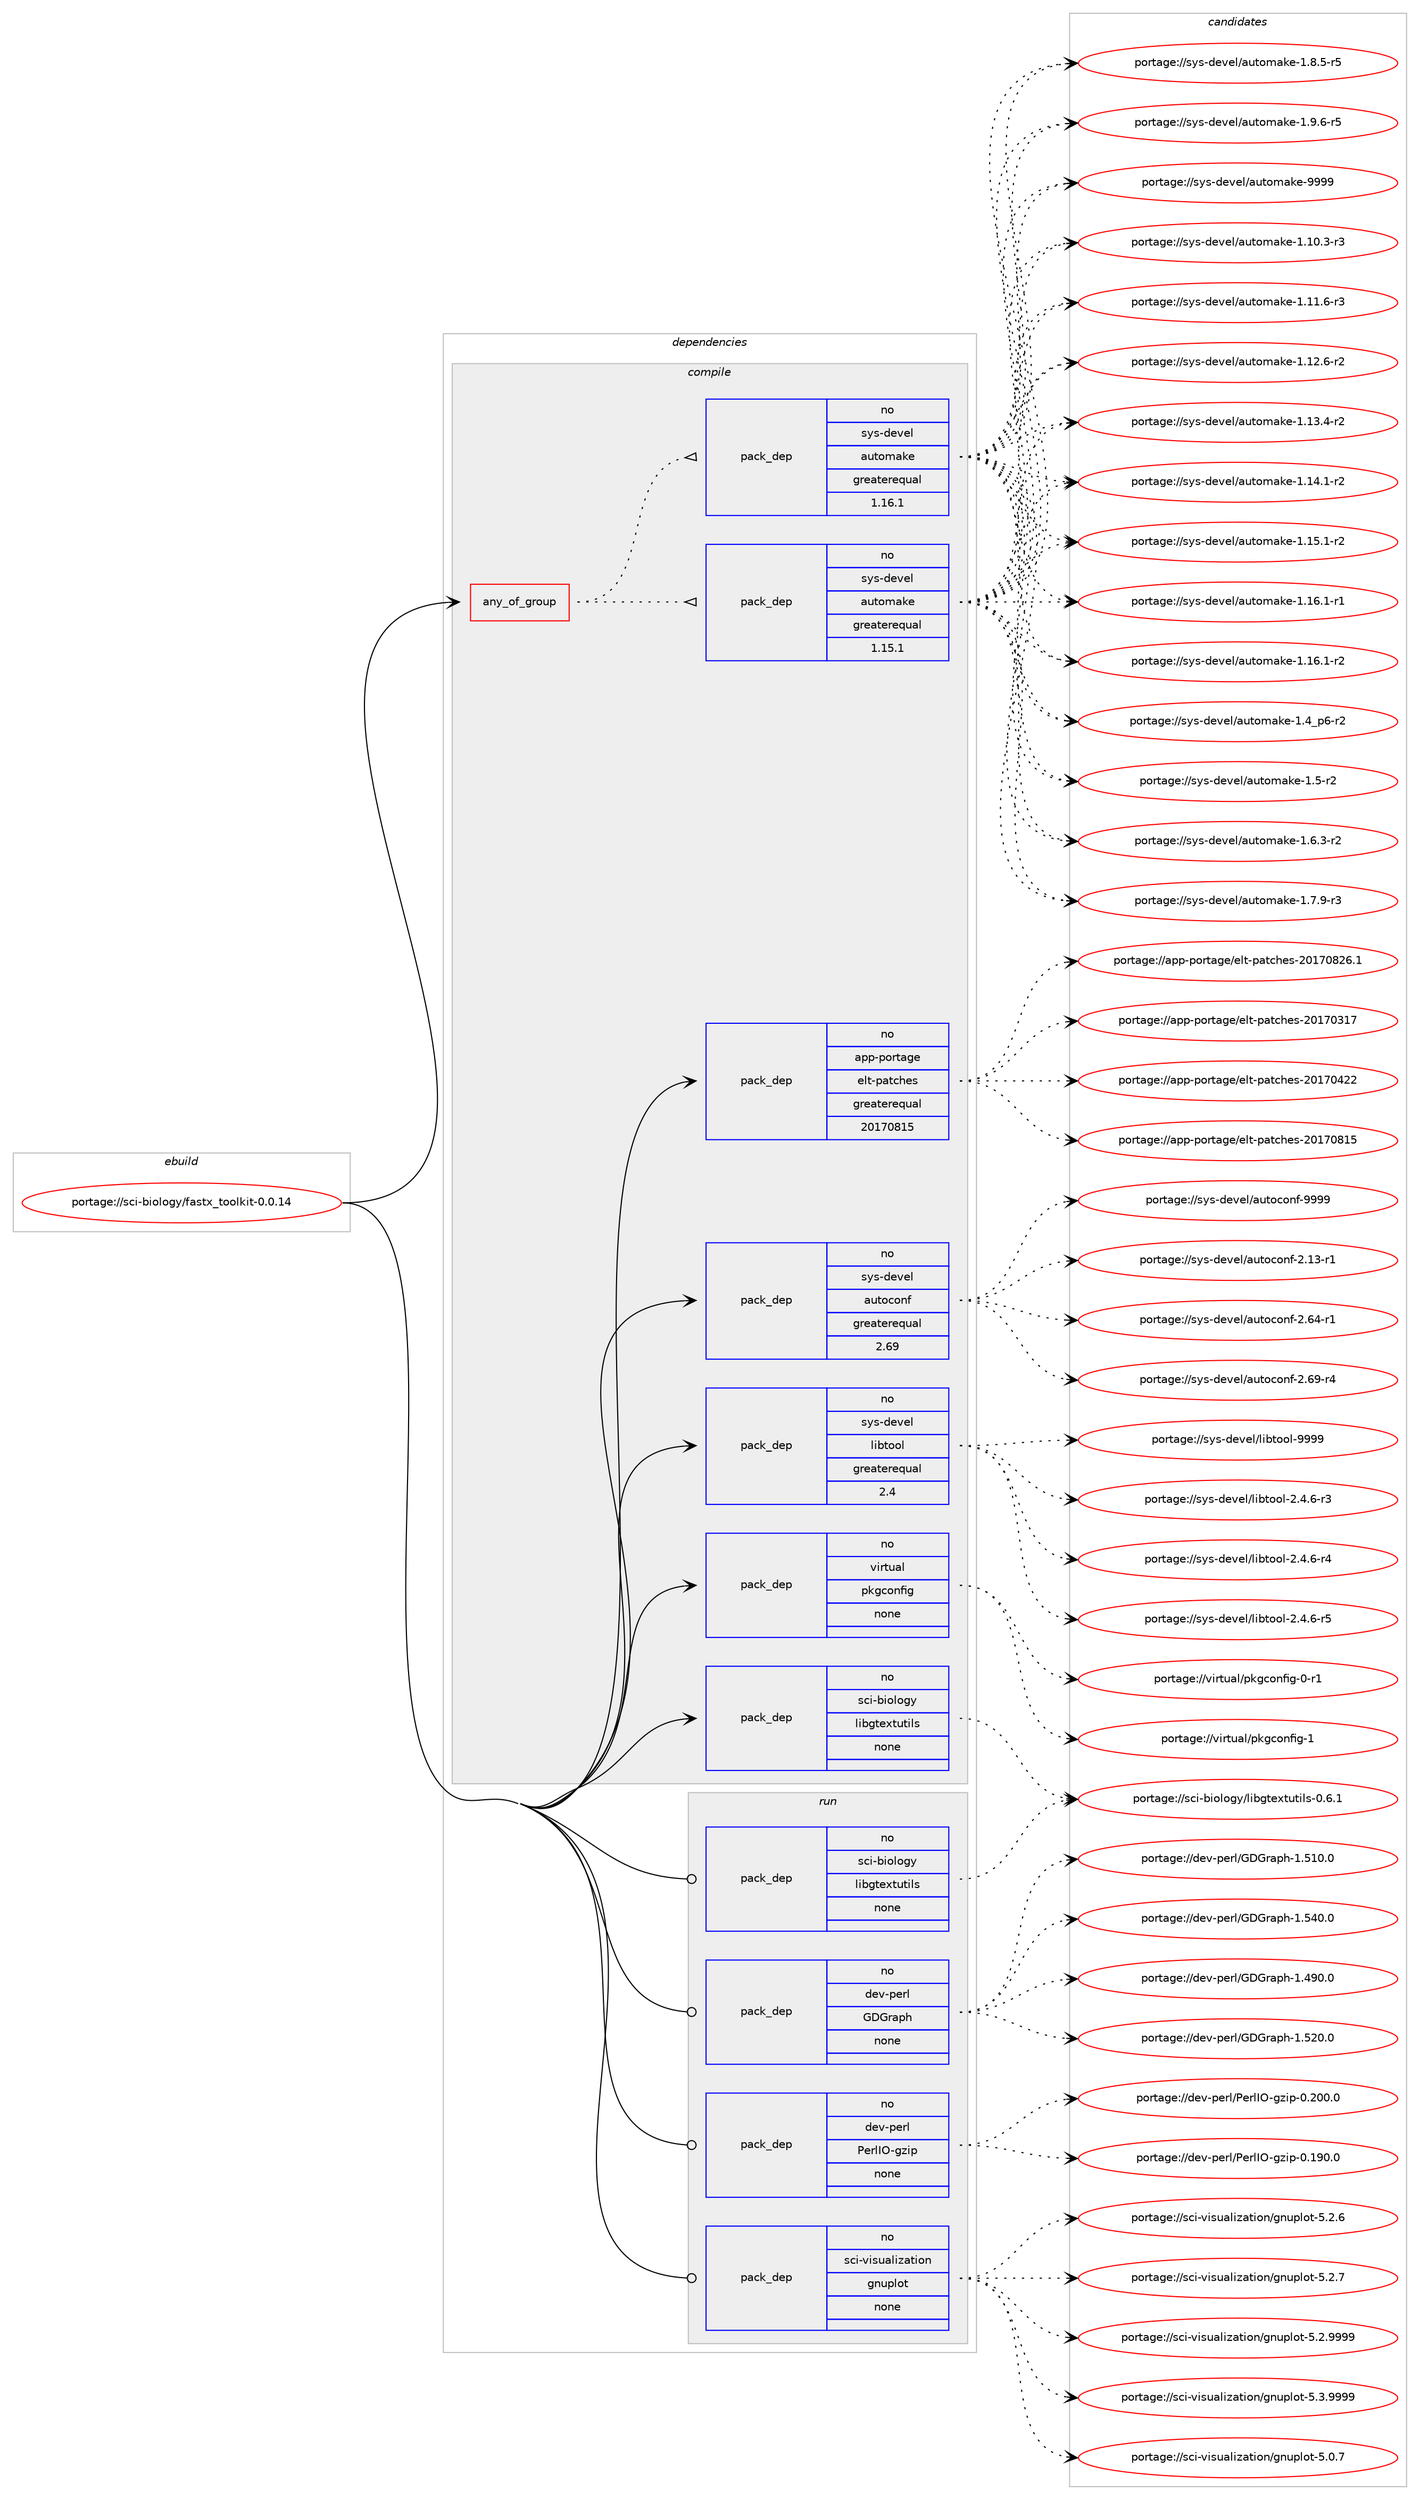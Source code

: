 digraph prolog {

# *************
# Graph options
# *************

newrank=true;
concentrate=true;
compound=true;
graph [rankdir=LR,fontname=Helvetica,fontsize=10,ranksep=1.5];#, ranksep=2.5, nodesep=0.2];
edge  [arrowhead=vee];
node  [fontname=Helvetica,fontsize=10];

# **********
# The ebuild
# **********

subgraph cluster_leftcol {
color=gray;
rank=same;
label=<<i>ebuild</i>>;
id [label="portage://sci-biology/fastx_toolkit-0.0.14", color=red, width=4, href="../sci-biology/fastx_toolkit-0.0.14.svg"];
}

# ****************
# The dependencies
# ****************

subgraph cluster_midcol {
color=gray;
label=<<i>dependencies</i>>;
subgraph cluster_compile {
fillcolor="#eeeeee";
style=filled;
label=<<i>compile</i>>;
subgraph any6269 {
dependency383403 [label=<<TABLE BORDER="0" CELLBORDER="1" CELLSPACING="0" CELLPADDING="4"><TR><TD CELLPADDING="10">any_of_group</TD></TR></TABLE>>, shape=none, color=red];subgraph pack281683 {
dependency383404 [label=<<TABLE BORDER="0" CELLBORDER="1" CELLSPACING="0" CELLPADDING="4" WIDTH="220"><TR><TD ROWSPAN="6" CELLPADDING="30">pack_dep</TD></TR><TR><TD WIDTH="110">no</TD></TR><TR><TD>sys-devel</TD></TR><TR><TD>automake</TD></TR><TR><TD>greaterequal</TD></TR><TR><TD>1.16.1</TD></TR></TABLE>>, shape=none, color=blue];
}
dependency383403:e -> dependency383404:w [weight=20,style="dotted",arrowhead="oinv"];
subgraph pack281684 {
dependency383405 [label=<<TABLE BORDER="0" CELLBORDER="1" CELLSPACING="0" CELLPADDING="4" WIDTH="220"><TR><TD ROWSPAN="6" CELLPADDING="30">pack_dep</TD></TR><TR><TD WIDTH="110">no</TD></TR><TR><TD>sys-devel</TD></TR><TR><TD>automake</TD></TR><TR><TD>greaterequal</TD></TR><TR><TD>1.15.1</TD></TR></TABLE>>, shape=none, color=blue];
}
dependency383403:e -> dependency383405:w [weight=20,style="dotted",arrowhead="oinv"];
}
id:e -> dependency383403:w [weight=20,style="solid",arrowhead="vee"];
subgraph pack281685 {
dependency383406 [label=<<TABLE BORDER="0" CELLBORDER="1" CELLSPACING="0" CELLPADDING="4" WIDTH="220"><TR><TD ROWSPAN="6" CELLPADDING="30">pack_dep</TD></TR><TR><TD WIDTH="110">no</TD></TR><TR><TD>app-portage</TD></TR><TR><TD>elt-patches</TD></TR><TR><TD>greaterequal</TD></TR><TR><TD>20170815</TD></TR></TABLE>>, shape=none, color=blue];
}
id:e -> dependency383406:w [weight=20,style="solid",arrowhead="vee"];
subgraph pack281686 {
dependency383407 [label=<<TABLE BORDER="0" CELLBORDER="1" CELLSPACING="0" CELLPADDING="4" WIDTH="220"><TR><TD ROWSPAN="6" CELLPADDING="30">pack_dep</TD></TR><TR><TD WIDTH="110">no</TD></TR><TR><TD>sci-biology</TD></TR><TR><TD>libgtextutils</TD></TR><TR><TD>none</TD></TR><TR><TD></TD></TR></TABLE>>, shape=none, color=blue];
}
id:e -> dependency383407:w [weight=20,style="solid",arrowhead="vee"];
subgraph pack281687 {
dependency383408 [label=<<TABLE BORDER="0" CELLBORDER="1" CELLSPACING="0" CELLPADDING="4" WIDTH="220"><TR><TD ROWSPAN="6" CELLPADDING="30">pack_dep</TD></TR><TR><TD WIDTH="110">no</TD></TR><TR><TD>sys-devel</TD></TR><TR><TD>autoconf</TD></TR><TR><TD>greaterequal</TD></TR><TR><TD>2.69</TD></TR></TABLE>>, shape=none, color=blue];
}
id:e -> dependency383408:w [weight=20,style="solid",arrowhead="vee"];
subgraph pack281688 {
dependency383409 [label=<<TABLE BORDER="0" CELLBORDER="1" CELLSPACING="0" CELLPADDING="4" WIDTH="220"><TR><TD ROWSPAN="6" CELLPADDING="30">pack_dep</TD></TR><TR><TD WIDTH="110">no</TD></TR><TR><TD>sys-devel</TD></TR><TR><TD>libtool</TD></TR><TR><TD>greaterequal</TD></TR><TR><TD>2.4</TD></TR></TABLE>>, shape=none, color=blue];
}
id:e -> dependency383409:w [weight=20,style="solid",arrowhead="vee"];
subgraph pack281689 {
dependency383410 [label=<<TABLE BORDER="0" CELLBORDER="1" CELLSPACING="0" CELLPADDING="4" WIDTH="220"><TR><TD ROWSPAN="6" CELLPADDING="30">pack_dep</TD></TR><TR><TD WIDTH="110">no</TD></TR><TR><TD>virtual</TD></TR><TR><TD>pkgconfig</TD></TR><TR><TD>none</TD></TR><TR><TD></TD></TR></TABLE>>, shape=none, color=blue];
}
id:e -> dependency383410:w [weight=20,style="solid",arrowhead="vee"];
}
subgraph cluster_compileandrun {
fillcolor="#eeeeee";
style=filled;
label=<<i>compile and run</i>>;
}
subgraph cluster_run {
fillcolor="#eeeeee";
style=filled;
label=<<i>run</i>>;
subgraph pack281690 {
dependency383411 [label=<<TABLE BORDER="0" CELLBORDER="1" CELLSPACING="0" CELLPADDING="4" WIDTH="220"><TR><TD ROWSPAN="6" CELLPADDING="30">pack_dep</TD></TR><TR><TD WIDTH="110">no</TD></TR><TR><TD>dev-perl</TD></TR><TR><TD>GDGraph</TD></TR><TR><TD>none</TD></TR><TR><TD></TD></TR></TABLE>>, shape=none, color=blue];
}
id:e -> dependency383411:w [weight=20,style="solid",arrowhead="odot"];
subgraph pack281691 {
dependency383412 [label=<<TABLE BORDER="0" CELLBORDER="1" CELLSPACING="0" CELLPADDING="4" WIDTH="220"><TR><TD ROWSPAN="6" CELLPADDING="30">pack_dep</TD></TR><TR><TD WIDTH="110">no</TD></TR><TR><TD>dev-perl</TD></TR><TR><TD>PerlIO-gzip</TD></TR><TR><TD>none</TD></TR><TR><TD></TD></TR></TABLE>>, shape=none, color=blue];
}
id:e -> dependency383412:w [weight=20,style="solid",arrowhead="odot"];
subgraph pack281692 {
dependency383413 [label=<<TABLE BORDER="0" CELLBORDER="1" CELLSPACING="0" CELLPADDING="4" WIDTH="220"><TR><TD ROWSPAN="6" CELLPADDING="30">pack_dep</TD></TR><TR><TD WIDTH="110">no</TD></TR><TR><TD>sci-biology</TD></TR><TR><TD>libgtextutils</TD></TR><TR><TD>none</TD></TR><TR><TD></TD></TR></TABLE>>, shape=none, color=blue];
}
id:e -> dependency383413:w [weight=20,style="solid",arrowhead="odot"];
subgraph pack281693 {
dependency383414 [label=<<TABLE BORDER="0" CELLBORDER="1" CELLSPACING="0" CELLPADDING="4" WIDTH="220"><TR><TD ROWSPAN="6" CELLPADDING="30">pack_dep</TD></TR><TR><TD WIDTH="110">no</TD></TR><TR><TD>sci-visualization</TD></TR><TR><TD>gnuplot</TD></TR><TR><TD>none</TD></TR><TR><TD></TD></TR></TABLE>>, shape=none, color=blue];
}
id:e -> dependency383414:w [weight=20,style="solid",arrowhead="odot"];
}
}

# **************
# The candidates
# **************

subgraph cluster_choices {
rank=same;
color=gray;
label=<<i>candidates</i>>;

subgraph choice281683 {
color=black;
nodesep=1;
choiceportage11512111545100101118101108479711711611110997107101454946494846514511451 [label="portage://sys-devel/automake-1.10.3-r3", color=red, width=4,href="../sys-devel/automake-1.10.3-r3.svg"];
choiceportage11512111545100101118101108479711711611110997107101454946494946544511451 [label="portage://sys-devel/automake-1.11.6-r3", color=red, width=4,href="../sys-devel/automake-1.11.6-r3.svg"];
choiceportage11512111545100101118101108479711711611110997107101454946495046544511450 [label="portage://sys-devel/automake-1.12.6-r2", color=red, width=4,href="../sys-devel/automake-1.12.6-r2.svg"];
choiceportage11512111545100101118101108479711711611110997107101454946495146524511450 [label="portage://sys-devel/automake-1.13.4-r2", color=red, width=4,href="../sys-devel/automake-1.13.4-r2.svg"];
choiceportage11512111545100101118101108479711711611110997107101454946495246494511450 [label="portage://sys-devel/automake-1.14.1-r2", color=red, width=4,href="../sys-devel/automake-1.14.1-r2.svg"];
choiceportage11512111545100101118101108479711711611110997107101454946495346494511450 [label="portage://sys-devel/automake-1.15.1-r2", color=red, width=4,href="../sys-devel/automake-1.15.1-r2.svg"];
choiceportage11512111545100101118101108479711711611110997107101454946495446494511449 [label="portage://sys-devel/automake-1.16.1-r1", color=red, width=4,href="../sys-devel/automake-1.16.1-r1.svg"];
choiceportage11512111545100101118101108479711711611110997107101454946495446494511450 [label="portage://sys-devel/automake-1.16.1-r2", color=red, width=4,href="../sys-devel/automake-1.16.1-r2.svg"];
choiceportage115121115451001011181011084797117116111109971071014549465295112544511450 [label="portage://sys-devel/automake-1.4_p6-r2", color=red, width=4,href="../sys-devel/automake-1.4_p6-r2.svg"];
choiceportage11512111545100101118101108479711711611110997107101454946534511450 [label="portage://sys-devel/automake-1.5-r2", color=red, width=4,href="../sys-devel/automake-1.5-r2.svg"];
choiceportage115121115451001011181011084797117116111109971071014549465446514511450 [label="portage://sys-devel/automake-1.6.3-r2", color=red, width=4,href="../sys-devel/automake-1.6.3-r2.svg"];
choiceportage115121115451001011181011084797117116111109971071014549465546574511451 [label="portage://sys-devel/automake-1.7.9-r3", color=red, width=4,href="../sys-devel/automake-1.7.9-r3.svg"];
choiceportage115121115451001011181011084797117116111109971071014549465646534511453 [label="portage://sys-devel/automake-1.8.5-r5", color=red, width=4,href="../sys-devel/automake-1.8.5-r5.svg"];
choiceportage115121115451001011181011084797117116111109971071014549465746544511453 [label="portage://sys-devel/automake-1.9.6-r5", color=red, width=4,href="../sys-devel/automake-1.9.6-r5.svg"];
choiceportage115121115451001011181011084797117116111109971071014557575757 [label="portage://sys-devel/automake-9999", color=red, width=4,href="../sys-devel/automake-9999.svg"];
dependency383404:e -> choiceportage11512111545100101118101108479711711611110997107101454946494846514511451:w [style=dotted,weight="100"];
dependency383404:e -> choiceportage11512111545100101118101108479711711611110997107101454946494946544511451:w [style=dotted,weight="100"];
dependency383404:e -> choiceportage11512111545100101118101108479711711611110997107101454946495046544511450:w [style=dotted,weight="100"];
dependency383404:e -> choiceportage11512111545100101118101108479711711611110997107101454946495146524511450:w [style=dotted,weight="100"];
dependency383404:e -> choiceportage11512111545100101118101108479711711611110997107101454946495246494511450:w [style=dotted,weight="100"];
dependency383404:e -> choiceportage11512111545100101118101108479711711611110997107101454946495346494511450:w [style=dotted,weight="100"];
dependency383404:e -> choiceportage11512111545100101118101108479711711611110997107101454946495446494511449:w [style=dotted,weight="100"];
dependency383404:e -> choiceportage11512111545100101118101108479711711611110997107101454946495446494511450:w [style=dotted,weight="100"];
dependency383404:e -> choiceportage115121115451001011181011084797117116111109971071014549465295112544511450:w [style=dotted,weight="100"];
dependency383404:e -> choiceportage11512111545100101118101108479711711611110997107101454946534511450:w [style=dotted,weight="100"];
dependency383404:e -> choiceportage115121115451001011181011084797117116111109971071014549465446514511450:w [style=dotted,weight="100"];
dependency383404:e -> choiceportage115121115451001011181011084797117116111109971071014549465546574511451:w [style=dotted,weight="100"];
dependency383404:e -> choiceportage115121115451001011181011084797117116111109971071014549465646534511453:w [style=dotted,weight="100"];
dependency383404:e -> choiceportage115121115451001011181011084797117116111109971071014549465746544511453:w [style=dotted,weight="100"];
dependency383404:e -> choiceportage115121115451001011181011084797117116111109971071014557575757:w [style=dotted,weight="100"];
}
subgraph choice281684 {
color=black;
nodesep=1;
choiceportage11512111545100101118101108479711711611110997107101454946494846514511451 [label="portage://sys-devel/automake-1.10.3-r3", color=red, width=4,href="../sys-devel/automake-1.10.3-r3.svg"];
choiceportage11512111545100101118101108479711711611110997107101454946494946544511451 [label="portage://sys-devel/automake-1.11.6-r3", color=red, width=4,href="../sys-devel/automake-1.11.6-r3.svg"];
choiceportage11512111545100101118101108479711711611110997107101454946495046544511450 [label="portage://sys-devel/automake-1.12.6-r2", color=red, width=4,href="../sys-devel/automake-1.12.6-r2.svg"];
choiceportage11512111545100101118101108479711711611110997107101454946495146524511450 [label="portage://sys-devel/automake-1.13.4-r2", color=red, width=4,href="../sys-devel/automake-1.13.4-r2.svg"];
choiceportage11512111545100101118101108479711711611110997107101454946495246494511450 [label="portage://sys-devel/automake-1.14.1-r2", color=red, width=4,href="../sys-devel/automake-1.14.1-r2.svg"];
choiceportage11512111545100101118101108479711711611110997107101454946495346494511450 [label="portage://sys-devel/automake-1.15.1-r2", color=red, width=4,href="../sys-devel/automake-1.15.1-r2.svg"];
choiceportage11512111545100101118101108479711711611110997107101454946495446494511449 [label="portage://sys-devel/automake-1.16.1-r1", color=red, width=4,href="../sys-devel/automake-1.16.1-r1.svg"];
choiceportage11512111545100101118101108479711711611110997107101454946495446494511450 [label="portage://sys-devel/automake-1.16.1-r2", color=red, width=4,href="../sys-devel/automake-1.16.1-r2.svg"];
choiceportage115121115451001011181011084797117116111109971071014549465295112544511450 [label="portage://sys-devel/automake-1.4_p6-r2", color=red, width=4,href="../sys-devel/automake-1.4_p6-r2.svg"];
choiceportage11512111545100101118101108479711711611110997107101454946534511450 [label="portage://sys-devel/automake-1.5-r2", color=red, width=4,href="../sys-devel/automake-1.5-r2.svg"];
choiceportage115121115451001011181011084797117116111109971071014549465446514511450 [label="portage://sys-devel/automake-1.6.3-r2", color=red, width=4,href="../sys-devel/automake-1.6.3-r2.svg"];
choiceportage115121115451001011181011084797117116111109971071014549465546574511451 [label="portage://sys-devel/automake-1.7.9-r3", color=red, width=4,href="../sys-devel/automake-1.7.9-r3.svg"];
choiceportage115121115451001011181011084797117116111109971071014549465646534511453 [label="portage://sys-devel/automake-1.8.5-r5", color=red, width=4,href="../sys-devel/automake-1.8.5-r5.svg"];
choiceportage115121115451001011181011084797117116111109971071014549465746544511453 [label="portage://sys-devel/automake-1.9.6-r5", color=red, width=4,href="../sys-devel/automake-1.9.6-r5.svg"];
choiceportage115121115451001011181011084797117116111109971071014557575757 [label="portage://sys-devel/automake-9999", color=red, width=4,href="../sys-devel/automake-9999.svg"];
dependency383405:e -> choiceportage11512111545100101118101108479711711611110997107101454946494846514511451:w [style=dotted,weight="100"];
dependency383405:e -> choiceportage11512111545100101118101108479711711611110997107101454946494946544511451:w [style=dotted,weight="100"];
dependency383405:e -> choiceportage11512111545100101118101108479711711611110997107101454946495046544511450:w [style=dotted,weight="100"];
dependency383405:e -> choiceportage11512111545100101118101108479711711611110997107101454946495146524511450:w [style=dotted,weight="100"];
dependency383405:e -> choiceportage11512111545100101118101108479711711611110997107101454946495246494511450:w [style=dotted,weight="100"];
dependency383405:e -> choiceportage11512111545100101118101108479711711611110997107101454946495346494511450:w [style=dotted,weight="100"];
dependency383405:e -> choiceportage11512111545100101118101108479711711611110997107101454946495446494511449:w [style=dotted,weight="100"];
dependency383405:e -> choiceportage11512111545100101118101108479711711611110997107101454946495446494511450:w [style=dotted,weight="100"];
dependency383405:e -> choiceportage115121115451001011181011084797117116111109971071014549465295112544511450:w [style=dotted,weight="100"];
dependency383405:e -> choiceportage11512111545100101118101108479711711611110997107101454946534511450:w [style=dotted,weight="100"];
dependency383405:e -> choiceportage115121115451001011181011084797117116111109971071014549465446514511450:w [style=dotted,weight="100"];
dependency383405:e -> choiceportage115121115451001011181011084797117116111109971071014549465546574511451:w [style=dotted,weight="100"];
dependency383405:e -> choiceportage115121115451001011181011084797117116111109971071014549465646534511453:w [style=dotted,weight="100"];
dependency383405:e -> choiceportage115121115451001011181011084797117116111109971071014549465746544511453:w [style=dotted,weight="100"];
dependency383405:e -> choiceportage115121115451001011181011084797117116111109971071014557575757:w [style=dotted,weight="100"];
}
subgraph choice281685 {
color=black;
nodesep=1;
choiceportage97112112451121111141169710310147101108116451129711699104101115455048495548514955 [label="portage://app-portage/elt-patches-20170317", color=red, width=4,href="../app-portage/elt-patches-20170317.svg"];
choiceportage97112112451121111141169710310147101108116451129711699104101115455048495548525050 [label="portage://app-portage/elt-patches-20170422", color=red, width=4,href="../app-portage/elt-patches-20170422.svg"];
choiceportage97112112451121111141169710310147101108116451129711699104101115455048495548564953 [label="portage://app-portage/elt-patches-20170815", color=red, width=4,href="../app-portage/elt-patches-20170815.svg"];
choiceportage971121124511211111411697103101471011081164511297116991041011154550484955485650544649 [label="portage://app-portage/elt-patches-20170826.1", color=red, width=4,href="../app-portage/elt-patches-20170826.1.svg"];
dependency383406:e -> choiceportage97112112451121111141169710310147101108116451129711699104101115455048495548514955:w [style=dotted,weight="100"];
dependency383406:e -> choiceportage97112112451121111141169710310147101108116451129711699104101115455048495548525050:w [style=dotted,weight="100"];
dependency383406:e -> choiceportage97112112451121111141169710310147101108116451129711699104101115455048495548564953:w [style=dotted,weight="100"];
dependency383406:e -> choiceportage971121124511211111411697103101471011081164511297116991041011154550484955485650544649:w [style=dotted,weight="100"];
}
subgraph choice281686 {
color=black;
nodesep=1;
choiceportage1159910545981051111081111031214710810598103116101120116117116105108115454846544649 [label="portage://sci-biology/libgtextutils-0.6.1", color=red, width=4,href="../sci-biology/libgtextutils-0.6.1.svg"];
dependency383407:e -> choiceportage1159910545981051111081111031214710810598103116101120116117116105108115454846544649:w [style=dotted,weight="100"];
}
subgraph choice281687 {
color=black;
nodesep=1;
choiceportage1151211154510010111810110847971171161119911111010245504649514511449 [label="portage://sys-devel/autoconf-2.13-r1", color=red, width=4,href="../sys-devel/autoconf-2.13-r1.svg"];
choiceportage1151211154510010111810110847971171161119911111010245504654524511449 [label="portage://sys-devel/autoconf-2.64-r1", color=red, width=4,href="../sys-devel/autoconf-2.64-r1.svg"];
choiceportage1151211154510010111810110847971171161119911111010245504654574511452 [label="portage://sys-devel/autoconf-2.69-r4", color=red, width=4,href="../sys-devel/autoconf-2.69-r4.svg"];
choiceportage115121115451001011181011084797117116111991111101024557575757 [label="portage://sys-devel/autoconf-9999", color=red, width=4,href="../sys-devel/autoconf-9999.svg"];
dependency383408:e -> choiceportage1151211154510010111810110847971171161119911111010245504649514511449:w [style=dotted,weight="100"];
dependency383408:e -> choiceportage1151211154510010111810110847971171161119911111010245504654524511449:w [style=dotted,weight="100"];
dependency383408:e -> choiceportage1151211154510010111810110847971171161119911111010245504654574511452:w [style=dotted,weight="100"];
dependency383408:e -> choiceportage115121115451001011181011084797117116111991111101024557575757:w [style=dotted,weight="100"];
}
subgraph choice281688 {
color=black;
nodesep=1;
choiceportage1151211154510010111810110847108105981161111111084550465246544511451 [label="portage://sys-devel/libtool-2.4.6-r3", color=red, width=4,href="../sys-devel/libtool-2.4.6-r3.svg"];
choiceportage1151211154510010111810110847108105981161111111084550465246544511452 [label="portage://sys-devel/libtool-2.4.6-r4", color=red, width=4,href="../sys-devel/libtool-2.4.6-r4.svg"];
choiceportage1151211154510010111810110847108105981161111111084550465246544511453 [label="portage://sys-devel/libtool-2.4.6-r5", color=red, width=4,href="../sys-devel/libtool-2.4.6-r5.svg"];
choiceportage1151211154510010111810110847108105981161111111084557575757 [label="portage://sys-devel/libtool-9999", color=red, width=4,href="../sys-devel/libtool-9999.svg"];
dependency383409:e -> choiceportage1151211154510010111810110847108105981161111111084550465246544511451:w [style=dotted,weight="100"];
dependency383409:e -> choiceportage1151211154510010111810110847108105981161111111084550465246544511452:w [style=dotted,weight="100"];
dependency383409:e -> choiceportage1151211154510010111810110847108105981161111111084550465246544511453:w [style=dotted,weight="100"];
dependency383409:e -> choiceportage1151211154510010111810110847108105981161111111084557575757:w [style=dotted,weight="100"];
}
subgraph choice281689 {
color=black;
nodesep=1;
choiceportage11810511411611797108471121071039911111010210510345484511449 [label="portage://virtual/pkgconfig-0-r1", color=red, width=4,href="../virtual/pkgconfig-0-r1.svg"];
choiceportage1181051141161179710847112107103991111101021051034549 [label="portage://virtual/pkgconfig-1", color=red, width=4,href="../virtual/pkgconfig-1.svg"];
dependency383410:e -> choiceportage11810511411611797108471121071039911111010210510345484511449:w [style=dotted,weight="100"];
dependency383410:e -> choiceportage1181051141161179710847112107103991111101021051034549:w [style=dotted,weight="100"];
}
subgraph choice281690 {
color=black;
nodesep=1;
choiceportage1001011184511210111410847716871114971121044549465257484648 [label="portage://dev-perl/GDGraph-1.490.0", color=red, width=4,href="../dev-perl/GDGraph-1.490.0.svg"];
choiceportage1001011184511210111410847716871114971121044549465349484648 [label="portage://dev-perl/GDGraph-1.510.0", color=red, width=4,href="../dev-perl/GDGraph-1.510.0.svg"];
choiceportage1001011184511210111410847716871114971121044549465350484648 [label="portage://dev-perl/GDGraph-1.520.0", color=red, width=4,href="../dev-perl/GDGraph-1.520.0.svg"];
choiceportage1001011184511210111410847716871114971121044549465352484648 [label="portage://dev-perl/GDGraph-1.540.0", color=red, width=4,href="../dev-perl/GDGraph-1.540.0.svg"];
dependency383411:e -> choiceportage1001011184511210111410847716871114971121044549465257484648:w [style=dotted,weight="100"];
dependency383411:e -> choiceportage1001011184511210111410847716871114971121044549465349484648:w [style=dotted,weight="100"];
dependency383411:e -> choiceportage1001011184511210111410847716871114971121044549465350484648:w [style=dotted,weight="100"];
dependency383411:e -> choiceportage1001011184511210111410847716871114971121044549465352484648:w [style=dotted,weight="100"];
}
subgraph choice281691 {
color=black;
nodesep=1;
choiceportage1001011184511210111410847801011141087379451031221051124548464957484648 [label="portage://dev-perl/PerlIO-gzip-0.190.0", color=red, width=4,href="../dev-perl/PerlIO-gzip-0.190.0.svg"];
choiceportage1001011184511210111410847801011141087379451031221051124548465048484648 [label="portage://dev-perl/PerlIO-gzip-0.200.0", color=red, width=4,href="../dev-perl/PerlIO-gzip-0.200.0.svg"];
dependency383412:e -> choiceportage1001011184511210111410847801011141087379451031221051124548464957484648:w [style=dotted,weight="100"];
dependency383412:e -> choiceportage1001011184511210111410847801011141087379451031221051124548465048484648:w [style=dotted,weight="100"];
}
subgraph choice281692 {
color=black;
nodesep=1;
choiceportage1159910545981051111081111031214710810598103116101120116117116105108115454846544649 [label="portage://sci-biology/libgtextutils-0.6.1", color=red, width=4,href="../sci-biology/libgtextutils-0.6.1.svg"];
dependency383413:e -> choiceportage1159910545981051111081111031214710810598103116101120116117116105108115454846544649:w [style=dotted,weight="100"];
}
subgraph choice281693 {
color=black;
nodesep=1;
choiceportage1159910545118105115117971081051229711610511111047103110117112108111116455346484655 [label="portage://sci-visualization/gnuplot-5.0.7", color=red, width=4,href="../sci-visualization/gnuplot-5.0.7.svg"];
choiceportage1159910545118105115117971081051229711610511111047103110117112108111116455346504654 [label="portage://sci-visualization/gnuplot-5.2.6", color=red, width=4,href="../sci-visualization/gnuplot-5.2.6.svg"];
choiceportage1159910545118105115117971081051229711610511111047103110117112108111116455346504655 [label="portage://sci-visualization/gnuplot-5.2.7", color=red, width=4,href="../sci-visualization/gnuplot-5.2.7.svg"];
choiceportage1159910545118105115117971081051229711610511111047103110117112108111116455346504657575757 [label="portage://sci-visualization/gnuplot-5.2.9999", color=red, width=4,href="../sci-visualization/gnuplot-5.2.9999.svg"];
choiceportage1159910545118105115117971081051229711610511111047103110117112108111116455346514657575757 [label="portage://sci-visualization/gnuplot-5.3.9999", color=red, width=4,href="../sci-visualization/gnuplot-5.3.9999.svg"];
dependency383414:e -> choiceportage1159910545118105115117971081051229711610511111047103110117112108111116455346484655:w [style=dotted,weight="100"];
dependency383414:e -> choiceportage1159910545118105115117971081051229711610511111047103110117112108111116455346504654:w [style=dotted,weight="100"];
dependency383414:e -> choiceportage1159910545118105115117971081051229711610511111047103110117112108111116455346504655:w [style=dotted,weight="100"];
dependency383414:e -> choiceportage1159910545118105115117971081051229711610511111047103110117112108111116455346504657575757:w [style=dotted,weight="100"];
dependency383414:e -> choiceportage1159910545118105115117971081051229711610511111047103110117112108111116455346514657575757:w [style=dotted,weight="100"];
}
}

}
